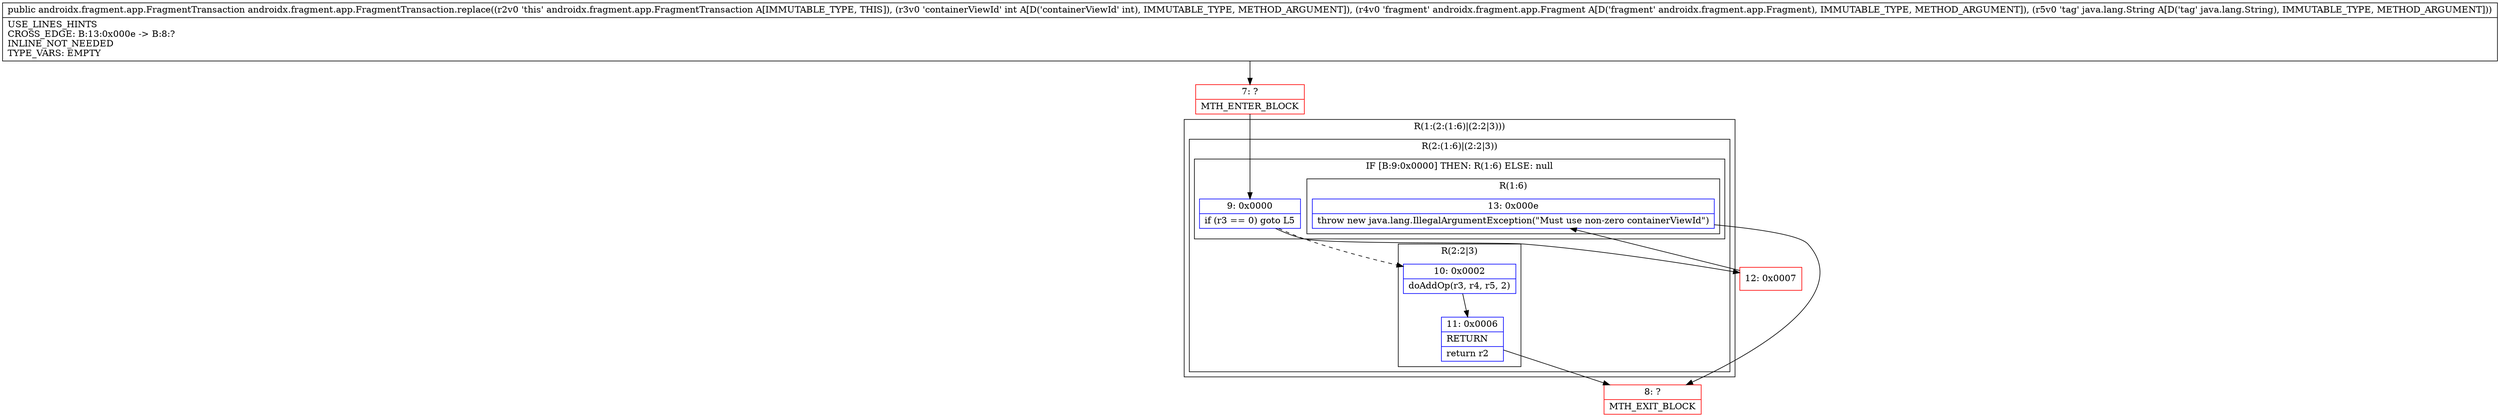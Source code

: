digraph "CFG forandroidx.fragment.app.FragmentTransaction.replace(ILandroidx\/fragment\/app\/Fragment;Ljava\/lang\/String;)Landroidx\/fragment\/app\/FragmentTransaction;" {
subgraph cluster_Region_1259031376 {
label = "R(1:(2:(1:6)|(2:2|3)))";
node [shape=record,color=blue];
subgraph cluster_Region_556231080 {
label = "R(2:(1:6)|(2:2|3))";
node [shape=record,color=blue];
subgraph cluster_IfRegion_366663432 {
label = "IF [B:9:0x0000] THEN: R(1:6) ELSE: null";
node [shape=record,color=blue];
Node_9 [shape=record,label="{9\:\ 0x0000|if (r3 == 0) goto L5\l}"];
subgraph cluster_Region_1163861679 {
label = "R(1:6)";
node [shape=record,color=blue];
Node_13 [shape=record,label="{13\:\ 0x000e|throw new java.lang.IllegalArgumentException(\"Must use non\-zero containerViewId\")\l}"];
}
}
subgraph cluster_Region_1419746463 {
label = "R(2:2|3)";
node [shape=record,color=blue];
Node_10 [shape=record,label="{10\:\ 0x0002|doAddOp(r3, r4, r5, 2)\l}"];
Node_11 [shape=record,label="{11\:\ 0x0006|RETURN\l|return r2\l}"];
}
}
}
Node_7 [shape=record,color=red,label="{7\:\ ?|MTH_ENTER_BLOCK\l}"];
Node_8 [shape=record,color=red,label="{8\:\ ?|MTH_EXIT_BLOCK\l}"];
Node_12 [shape=record,color=red,label="{12\:\ 0x0007}"];
MethodNode[shape=record,label="{public androidx.fragment.app.FragmentTransaction androidx.fragment.app.FragmentTransaction.replace((r2v0 'this' androidx.fragment.app.FragmentTransaction A[IMMUTABLE_TYPE, THIS]), (r3v0 'containerViewId' int A[D('containerViewId' int), IMMUTABLE_TYPE, METHOD_ARGUMENT]), (r4v0 'fragment' androidx.fragment.app.Fragment A[D('fragment' androidx.fragment.app.Fragment), IMMUTABLE_TYPE, METHOD_ARGUMENT]), (r5v0 'tag' java.lang.String A[D('tag' java.lang.String), IMMUTABLE_TYPE, METHOD_ARGUMENT]))  | USE_LINES_HINTS\lCROSS_EDGE: B:13:0x000e \-\> B:8:?\lINLINE_NOT_NEEDED\lTYPE_VARS: EMPTY\l}"];
MethodNode -> Node_7;Node_9 -> Node_10[style=dashed];
Node_9 -> Node_12;
Node_13 -> Node_8;
Node_10 -> Node_11;
Node_11 -> Node_8;
Node_7 -> Node_9;
Node_12 -> Node_13;
}

